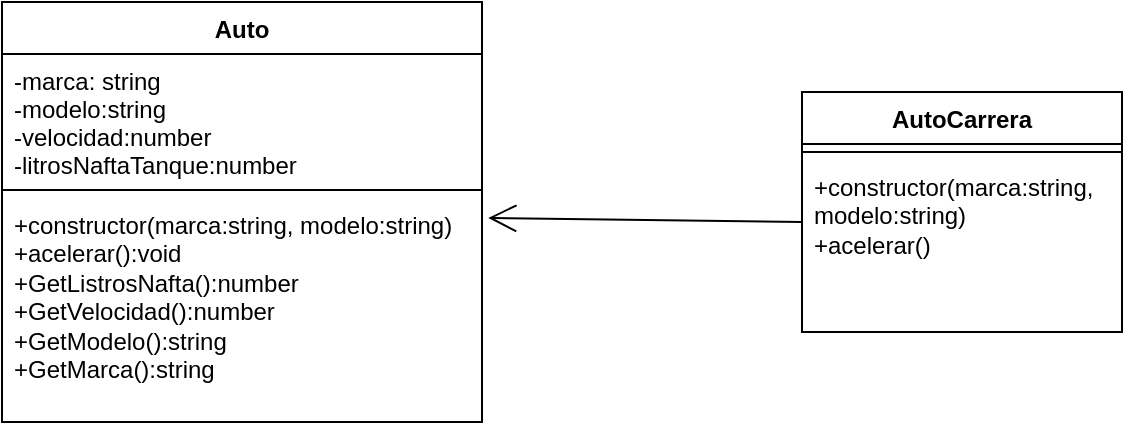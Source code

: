 <mxfile version="13.6.2" type="device"><diagram id="0TVrBw2C_rfvmjqRjBGE" name="Page-1"><mxGraphModel dx="868" dy="450" grid="1" gridSize="10" guides="1" tooltips="1" connect="1" arrows="1" fold="1" page="1" pageScale="1" pageWidth="827" pageHeight="1169" math="0" shadow="0"><root><mxCell id="0"/><mxCell id="1" parent="0"/><mxCell id="KaoPIz5-gAnpwuIbAL0H-5" value="Auto" style="swimlane;fontStyle=1;align=center;verticalAlign=top;childLayout=stackLayout;horizontal=1;startSize=26;horizontalStack=0;resizeParent=1;resizeParentMax=0;resizeLast=0;collapsible=1;marginBottom=0;" vertex="1" parent="1"><mxGeometry x="100" y="30" width="240" height="210" as="geometry"/></mxCell><mxCell id="KaoPIz5-gAnpwuIbAL0H-6" value="-marca: string&#10;-modelo:string&#10;-velocidad:number&#10;-litrosNaftaTanque:number" style="text;strokeColor=none;fillColor=none;align=left;verticalAlign=top;spacingLeft=4;spacingRight=4;overflow=hidden;rotatable=0;points=[[0,0.5],[1,0.5]];portConstraint=eastwest;" vertex="1" parent="KaoPIz5-gAnpwuIbAL0H-5"><mxGeometry y="26" width="240" height="64" as="geometry"/></mxCell><mxCell id="KaoPIz5-gAnpwuIbAL0H-7" value="" style="line;strokeWidth=1;fillColor=none;align=left;verticalAlign=middle;spacingTop=-1;spacingLeft=3;spacingRight=3;rotatable=0;labelPosition=right;points=[];portConstraint=eastwest;" vertex="1" parent="KaoPIz5-gAnpwuIbAL0H-5"><mxGeometry y="90" width="240" height="8" as="geometry"/></mxCell><mxCell id="KaoPIz5-gAnpwuIbAL0H-8" value="+constructor(marca:string, modelo:string)&#10;+acelerar():void&#10;+GetListrosNafta():number&#10;+GetVelocidad():number&#10;+GetModelo():string&#10;+GetMarca():string" style="text;strokeColor=none;fillColor=none;align=left;verticalAlign=top;spacingLeft=4;spacingRight=4;overflow=hidden;rotatable=0;points=[[0,0.5],[1,0.5]];portConstraint=eastwest;whiteSpace=wrap;" vertex="1" parent="KaoPIz5-gAnpwuIbAL0H-5"><mxGeometry y="98" width="240" height="112" as="geometry"/></mxCell><mxCell id="KaoPIz5-gAnpwuIbAL0H-9" value="AutoCarrera" style="swimlane;fontStyle=1;align=center;verticalAlign=top;childLayout=stackLayout;horizontal=1;startSize=26;horizontalStack=0;resizeParent=1;resizeParentMax=0;resizeLast=0;collapsible=1;marginBottom=0;" vertex="1" parent="1"><mxGeometry x="500" y="75" width="160" height="120" as="geometry"/></mxCell><mxCell id="KaoPIz5-gAnpwuIbAL0H-11" value="" style="line;strokeWidth=1;fillColor=none;align=left;verticalAlign=middle;spacingTop=-1;spacingLeft=3;spacingRight=3;rotatable=0;labelPosition=right;points=[];portConstraint=eastwest;" vertex="1" parent="KaoPIz5-gAnpwuIbAL0H-9"><mxGeometry y="26" width="160" height="8" as="geometry"/></mxCell><mxCell id="KaoPIz5-gAnpwuIbAL0H-12" value="+constructor(marca:string, modelo:string)&#10;+acelerar()" style="text;strokeColor=none;fillColor=none;align=left;verticalAlign=top;spacingLeft=4;spacingRight=4;overflow=hidden;rotatable=0;points=[[0,0.5],[1,0.5]];portConstraint=eastwest;whiteSpace=wrap;" vertex="1" parent="KaoPIz5-gAnpwuIbAL0H-9"><mxGeometry y="34" width="160" height="86" as="geometry"/></mxCell><mxCell id="KaoPIz5-gAnpwuIbAL0H-14" value="" style="endArrow=open;endFill=1;endSize=12;html=1;exitX=0;exitY=0.36;exitDx=0;exitDy=0;exitPerimeter=0;entryX=1.013;entryY=0.089;entryDx=0;entryDy=0;entryPerimeter=0;" edge="1" parent="1" source="KaoPIz5-gAnpwuIbAL0H-12" target="KaoPIz5-gAnpwuIbAL0H-8"><mxGeometry width="160" relative="1" as="geometry"><mxPoint x="330" y="240" as="sourcePoint"/><mxPoint x="490" y="240" as="targetPoint"/></mxGeometry></mxCell></root></mxGraphModel></diagram></mxfile>